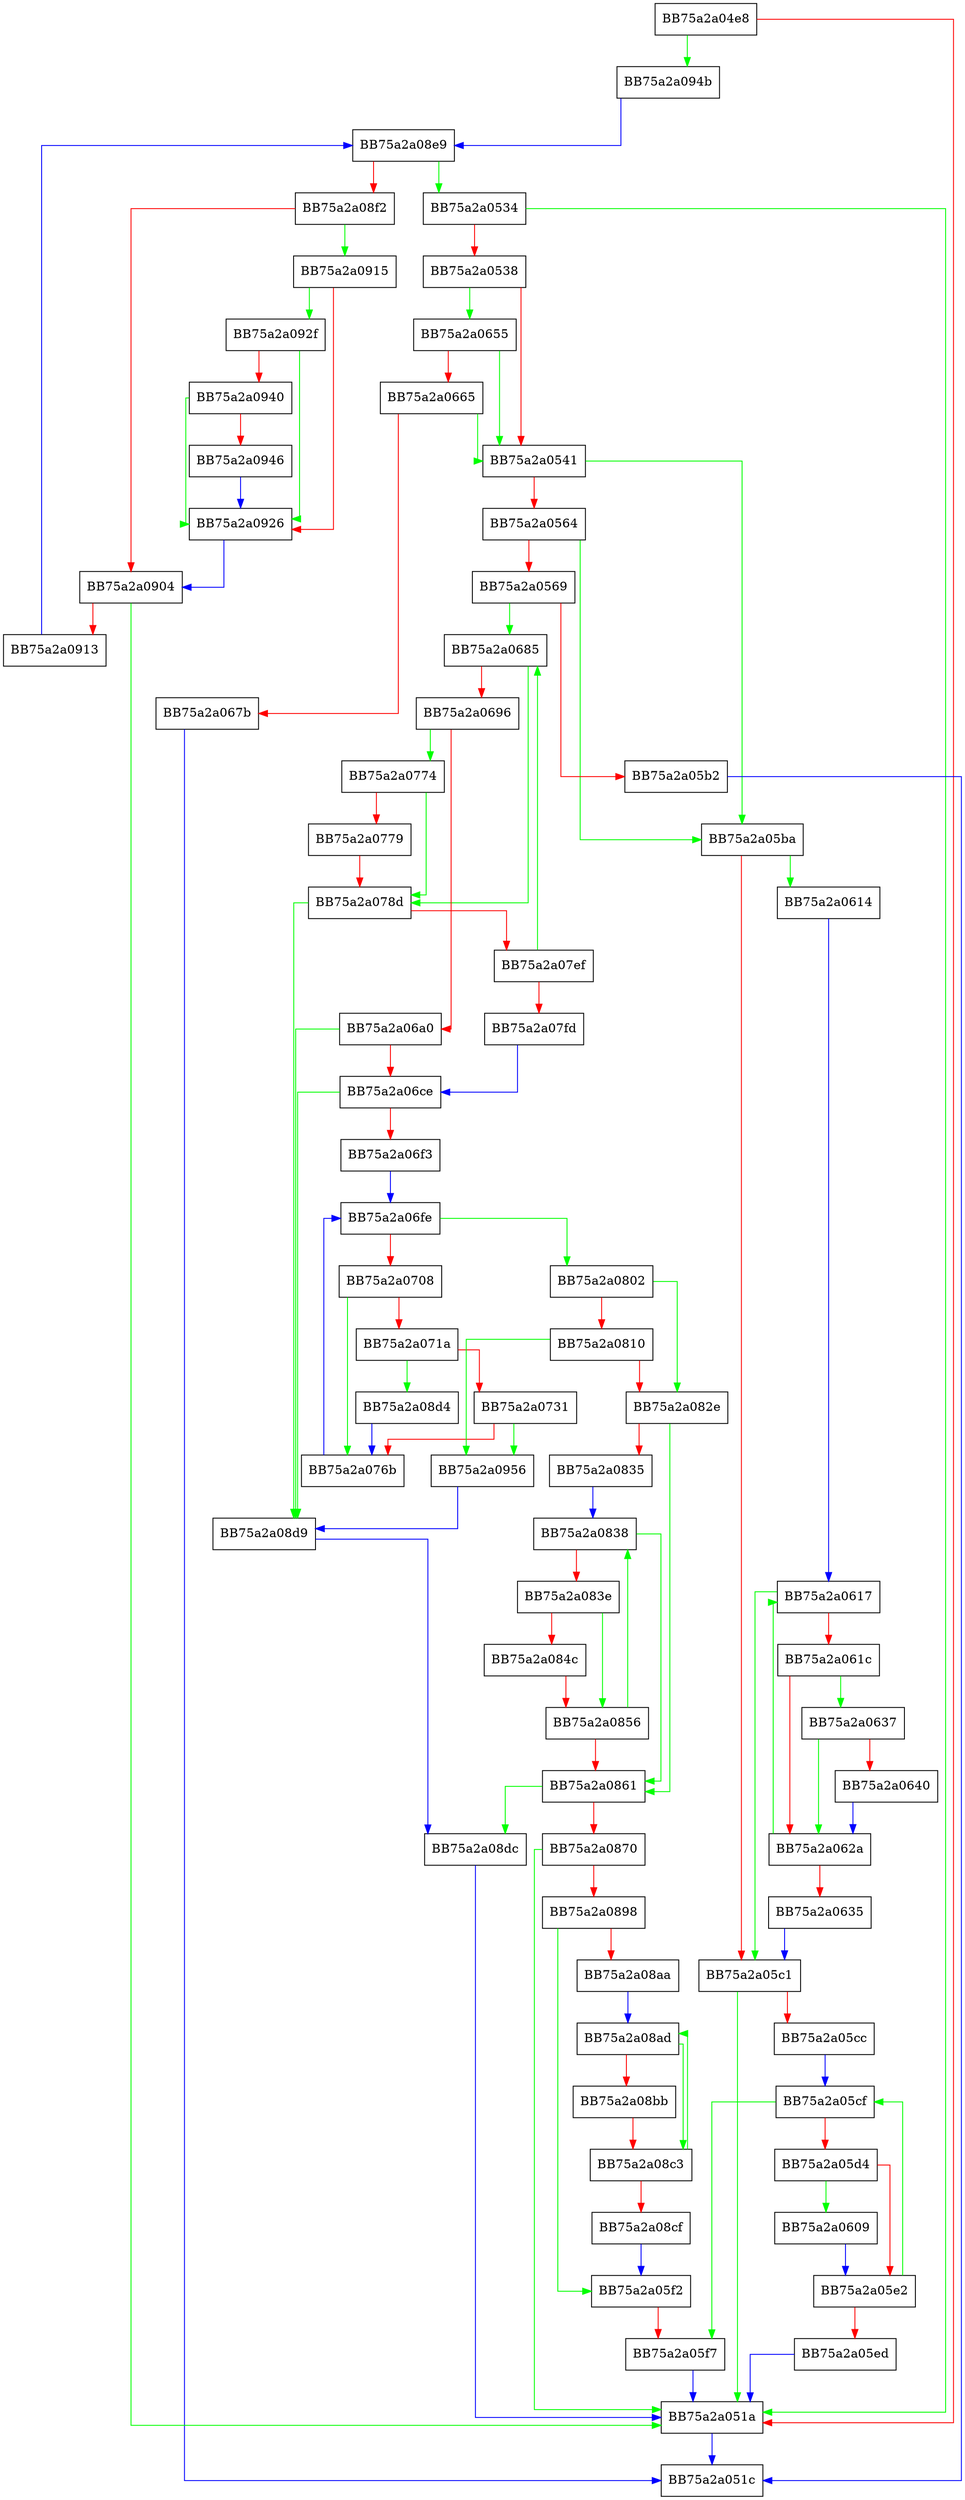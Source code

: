 digraph vdbeCommit {
  node [shape="box"];
  graph [splines=ortho];
  BB75a2a04e8 -> BB75a2a094b [color="green"];
  BB75a2a04e8 -> BB75a2a051a [color="red"];
  BB75a2a051a -> BB75a2a051c [color="blue"];
  BB75a2a0534 -> BB75a2a051a [color="green"];
  BB75a2a0534 -> BB75a2a0538 [color="red"];
  BB75a2a0538 -> BB75a2a0655 [color="green"];
  BB75a2a0538 -> BB75a2a0541 [color="red"];
  BB75a2a0541 -> BB75a2a05ba [color="green"];
  BB75a2a0541 -> BB75a2a0564 [color="red"];
  BB75a2a0564 -> BB75a2a05ba [color="green"];
  BB75a2a0564 -> BB75a2a0569 [color="red"];
  BB75a2a0569 -> BB75a2a0685 [color="green"];
  BB75a2a0569 -> BB75a2a05b2 [color="red"];
  BB75a2a05b2 -> BB75a2a051c [color="blue"];
  BB75a2a05ba -> BB75a2a0614 [color="green"];
  BB75a2a05ba -> BB75a2a05c1 [color="red"];
  BB75a2a05c1 -> BB75a2a051a [color="green"];
  BB75a2a05c1 -> BB75a2a05cc [color="red"];
  BB75a2a05cc -> BB75a2a05cf [color="blue"];
  BB75a2a05cf -> BB75a2a05f7 [color="green"];
  BB75a2a05cf -> BB75a2a05d4 [color="red"];
  BB75a2a05d4 -> BB75a2a0609 [color="green"];
  BB75a2a05d4 -> BB75a2a05e2 [color="red"];
  BB75a2a05e2 -> BB75a2a05cf [color="green"];
  BB75a2a05e2 -> BB75a2a05ed [color="red"];
  BB75a2a05ed -> BB75a2a051a [color="blue"];
  BB75a2a05f2 -> BB75a2a05f7 [color="red"];
  BB75a2a05f7 -> BB75a2a051a [color="blue"];
  BB75a2a0609 -> BB75a2a05e2 [color="blue"];
  BB75a2a0614 -> BB75a2a0617 [color="blue"];
  BB75a2a0617 -> BB75a2a05c1 [color="green"];
  BB75a2a0617 -> BB75a2a061c [color="red"];
  BB75a2a061c -> BB75a2a0637 [color="green"];
  BB75a2a061c -> BB75a2a062a [color="red"];
  BB75a2a062a -> BB75a2a0617 [color="green"];
  BB75a2a062a -> BB75a2a0635 [color="red"];
  BB75a2a0635 -> BB75a2a05c1 [color="blue"];
  BB75a2a0637 -> BB75a2a062a [color="green"];
  BB75a2a0637 -> BB75a2a0640 [color="red"];
  BB75a2a0640 -> BB75a2a062a [color="blue"];
  BB75a2a0655 -> BB75a2a0541 [color="green"];
  BB75a2a0655 -> BB75a2a0665 [color="red"];
  BB75a2a0665 -> BB75a2a0541 [color="green"];
  BB75a2a0665 -> BB75a2a067b [color="red"];
  BB75a2a067b -> BB75a2a051c [color="blue"];
  BB75a2a0685 -> BB75a2a078d [color="green"];
  BB75a2a0685 -> BB75a2a0696 [color="red"];
  BB75a2a0696 -> BB75a2a0774 [color="green"];
  BB75a2a0696 -> BB75a2a06a0 [color="red"];
  BB75a2a06a0 -> BB75a2a08d9 [color="green"];
  BB75a2a06a0 -> BB75a2a06ce [color="red"];
  BB75a2a06ce -> BB75a2a08d9 [color="green"];
  BB75a2a06ce -> BB75a2a06f3 [color="red"];
  BB75a2a06f3 -> BB75a2a06fe [color="blue"];
  BB75a2a06fe -> BB75a2a0802 [color="green"];
  BB75a2a06fe -> BB75a2a0708 [color="red"];
  BB75a2a0708 -> BB75a2a076b [color="green"];
  BB75a2a0708 -> BB75a2a071a [color="red"];
  BB75a2a071a -> BB75a2a08d4 [color="green"];
  BB75a2a071a -> BB75a2a0731 [color="red"];
  BB75a2a0731 -> BB75a2a0956 [color="green"];
  BB75a2a0731 -> BB75a2a076b [color="red"];
  BB75a2a076b -> BB75a2a06fe [color="blue"];
  BB75a2a0774 -> BB75a2a078d [color="green"];
  BB75a2a0774 -> BB75a2a0779 [color="red"];
  BB75a2a0779 -> BB75a2a078d [color="red"];
  BB75a2a078d -> BB75a2a08d9 [color="green"];
  BB75a2a078d -> BB75a2a07ef [color="red"];
  BB75a2a07ef -> BB75a2a0685 [color="green"];
  BB75a2a07ef -> BB75a2a07fd [color="red"];
  BB75a2a07fd -> BB75a2a06ce [color="blue"];
  BB75a2a0802 -> BB75a2a082e [color="green"];
  BB75a2a0802 -> BB75a2a0810 [color="red"];
  BB75a2a0810 -> BB75a2a0956 [color="green"];
  BB75a2a0810 -> BB75a2a082e [color="red"];
  BB75a2a082e -> BB75a2a0861 [color="green"];
  BB75a2a082e -> BB75a2a0835 [color="red"];
  BB75a2a0835 -> BB75a2a0838 [color="blue"];
  BB75a2a0838 -> BB75a2a0861 [color="green"];
  BB75a2a0838 -> BB75a2a083e [color="red"];
  BB75a2a083e -> BB75a2a0856 [color="green"];
  BB75a2a083e -> BB75a2a084c [color="red"];
  BB75a2a084c -> BB75a2a0856 [color="red"];
  BB75a2a0856 -> BB75a2a0838 [color="green"];
  BB75a2a0856 -> BB75a2a0861 [color="red"];
  BB75a2a0861 -> BB75a2a08dc [color="green"];
  BB75a2a0861 -> BB75a2a0870 [color="red"];
  BB75a2a0870 -> BB75a2a051a [color="green"];
  BB75a2a0870 -> BB75a2a0898 [color="red"];
  BB75a2a0898 -> BB75a2a05f2 [color="green"];
  BB75a2a0898 -> BB75a2a08aa [color="red"];
  BB75a2a08aa -> BB75a2a08ad [color="blue"];
  BB75a2a08ad -> BB75a2a08c3 [color="green"];
  BB75a2a08ad -> BB75a2a08bb [color="red"];
  BB75a2a08bb -> BB75a2a08c3 [color="red"];
  BB75a2a08c3 -> BB75a2a08ad [color="green"];
  BB75a2a08c3 -> BB75a2a08cf [color="red"];
  BB75a2a08cf -> BB75a2a05f2 [color="blue"];
  BB75a2a08d4 -> BB75a2a076b [color="blue"];
  BB75a2a08d9 -> BB75a2a08dc [color="blue"];
  BB75a2a08dc -> BB75a2a051a [color="blue"];
  BB75a2a08e9 -> BB75a2a0534 [color="green"];
  BB75a2a08e9 -> BB75a2a08f2 [color="red"];
  BB75a2a08f2 -> BB75a2a0915 [color="green"];
  BB75a2a08f2 -> BB75a2a0904 [color="red"];
  BB75a2a0904 -> BB75a2a051a [color="green"];
  BB75a2a0904 -> BB75a2a0913 [color="red"];
  BB75a2a0913 -> BB75a2a08e9 [color="blue"];
  BB75a2a0915 -> BB75a2a092f [color="green"];
  BB75a2a0915 -> BB75a2a0926 [color="red"];
  BB75a2a0926 -> BB75a2a0904 [color="blue"];
  BB75a2a092f -> BB75a2a0926 [color="green"];
  BB75a2a092f -> BB75a2a0940 [color="red"];
  BB75a2a0940 -> BB75a2a0926 [color="green"];
  BB75a2a0940 -> BB75a2a0946 [color="red"];
  BB75a2a0946 -> BB75a2a0926 [color="blue"];
  BB75a2a094b -> BB75a2a08e9 [color="blue"];
  BB75a2a0956 -> BB75a2a08d9 [color="blue"];
}